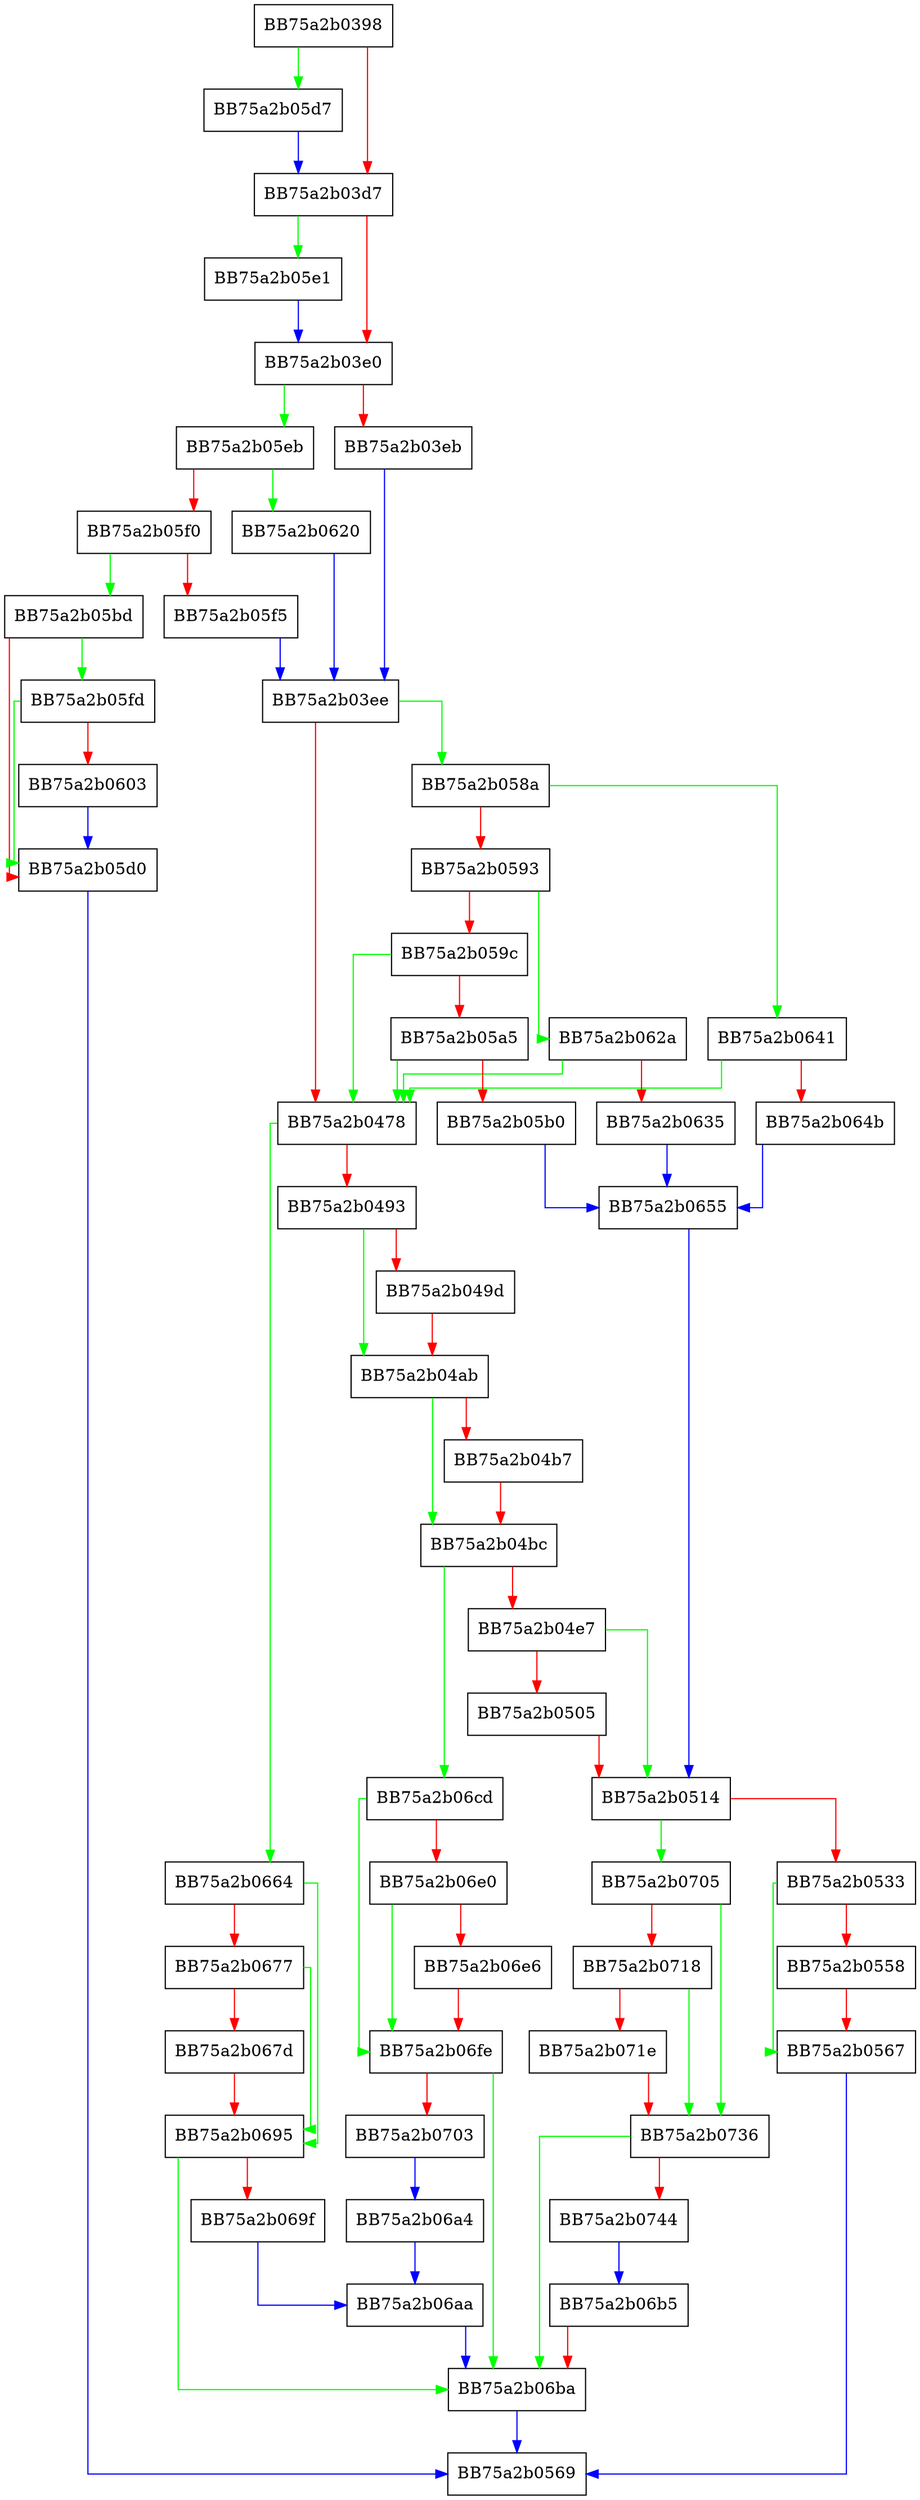 digraph GetHashFromHandle {
  node [shape="box"];
  graph [splines=ortho];
  BB75a2b0398 -> BB75a2b05d7 [color="green"];
  BB75a2b0398 -> BB75a2b03d7 [color="red"];
  BB75a2b03d7 -> BB75a2b05e1 [color="green"];
  BB75a2b03d7 -> BB75a2b03e0 [color="red"];
  BB75a2b03e0 -> BB75a2b05eb [color="green"];
  BB75a2b03e0 -> BB75a2b03eb [color="red"];
  BB75a2b03eb -> BB75a2b03ee [color="blue"];
  BB75a2b03ee -> BB75a2b058a [color="green"];
  BB75a2b03ee -> BB75a2b0478 [color="red"];
  BB75a2b0478 -> BB75a2b0664 [color="green"];
  BB75a2b0478 -> BB75a2b0493 [color="red"];
  BB75a2b0493 -> BB75a2b04ab [color="green"];
  BB75a2b0493 -> BB75a2b049d [color="red"];
  BB75a2b049d -> BB75a2b04ab [color="red"];
  BB75a2b04ab -> BB75a2b04bc [color="green"];
  BB75a2b04ab -> BB75a2b04b7 [color="red"];
  BB75a2b04b7 -> BB75a2b04bc [color="red"];
  BB75a2b04bc -> BB75a2b06cd [color="green"];
  BB75a2b04bc -> BB75a2b04e7 [color="red"];
  BB75a2b04e7 -> BB75a2b0514 [color="green"];
  BB75a2b04e7 -> BB75a2b0505 [color="red"];
  BB75a2b0505 -> BB75a2b0514 [color="red"];
  BB75a2b0514 -> BB75a2b0705 [color="green"];
  BB75a2b0514 -> BB75a2b0533 [color="red"];
  BB75a2b0533 -> BB75a2b0567 [color="green"];
  BB75a2b0533 -> BB75a2b0558 [color="red"];
  BB75a2b0558 -> BB75a2b0567 [color="red"];
  BB75a2b0567 -> BB75a2b0569 [color="blue"];
  BB75a2b058a -> BB75a2b0641 [color="green"];
  BB75a2b058a -> BB75a2b0593 [color="red"];
  BB75a2b0593 -> BB75a2b062a [color="green"];
  BB75a2b0593 -> BB75a2b059c [color="red"];
  BB75a2b059c -> BB75a2b0478 [color="green"];
  BB75a2b059c -> BB75a2b05a5 [color="red"];
  BB75a2b05a5 -> BB75a2b0478 [color="green"];
  BB75a2b05a5 -> BB75a2b05b0 [color="red"];
  BB75a2b05b0 -> BB75a2b0655 [color="blue"];
  BB75a2b05bd -> BB75a2b05fd [color="green"];
  BB75a2b05bd -> BB75a2b05d0 [color="red"];
  BB75a2b05d0 -> BB75a2b0569 [color="blue"];
  BB75a2b05d7 -> BB75a2b03d7 [color="blue"];
  BB75a2b05e1 -> BB75a2b03e0 [color="blue"];
  BB75a2b05eb -> BB75a2b0620 [color="green"];
  BB75a2b05eb -> BB75a2b05f0 [color="red"];
  BB75a2b05f0 -> BB75a2b05bd [color="green"];
  BB75a2b05f0 -> BB75a2b05f5 [color="red"];
  BB75a2b05f5 -> BB75a2b03ee [color="blue"];
  BB75a2b05fd -> BB75a2b05d0 [color="green"];
  BB75a2b05fd -> BB75a2b0603 [color="red"];
  BB75a2b0603 -> BB75a2b05d0 [color="blue"];
  BB75a2b0620 -> BB75a2b03ee [color="blue"];
  BB75a2b062a -> BB75a2b0478 [color="green"];
  BB75a2b062a -> BB75a2b0635 [color="red"];
  BB75a2b0635 -> BB75a2b0655 [color="blue"];
  BB75a2b0641 -> BB75a2b0478 [color="green"];
  BB75a2b0641 -> BB75a2b064b [color="red"];
  BB75a2b064b -> BB75a2b0655 [color="blue"];
  BB75a2b0655 -> BB75a2b0514 [color="blue"];
  BB75a2b0664 -> BB75a2b0695 [color="green"];
  BB75a2b0664 -> BB75a2b0677 [color="red"];
  BB75a2b0677 -> BB75a2b0695 [color="green"];
  BB75a2b0677 -> BB75a2b067d [color="red"];
  BB75a2b067d -> BB75a2b0695 [color="red"];
  BB75a2b0695 -> BB75a2b06ba [color="green"];
  BB75a2b0695 -> BB75a2b069f [color="red"];
  BB75a2b069f -> BB75a2b06aa [color="blue"];
  BB75a2b06a4 -> BB75a2b06aa [color="blue"];
  BB75a2b06aa -> BB75a2b06ba [color="blue"];
  BB75a2b06b5 -> BB75a2b06ba [color="red"];
  BB75a2b06ba -> BB75a2b0569 [color="blue"];
  BB75a2b06cd -> BB75a2b06fe [color="green"];
  BB75a2b06cd -> BB75a2b06e0 [color="red"];
  BB75a2b06e0 -> BB75a2b06fe [color="green"];
  BB75a2b06e0 -> BB75a2b06e6 [color="red"];
  BB75a2b06e6 -> BB75a2b06fe [color="red"];
  BB75a2b06fe -> BB75a2b06ba [color="green"];
  BB75a2b06fe -> BB75a2b0703 [color="red"];
  BB75a2b0703 -> BB75a2b06a4 [color="blue"];
  BB75a2b0705 -> BB75a2b0736 [color="green"];
  BB75a2b0705 -> BB75a2b0718 [color="red"];
  BB75a2b0718 -> BB75a2b0736 [color="green"];
  BB75a2b0718 -> BB75a2b071e [color="red"];
  BB75a2b071e -> BB75a2b0736 [color="red"];
  BB75a2b0736 -> BB75a2b06ba [color="green"];
  BB75a2b0736 -> BB75a2b0744 [color="red"];
  BB75a2b0744 -> BB75a2b06b5 [color="blue"];
}